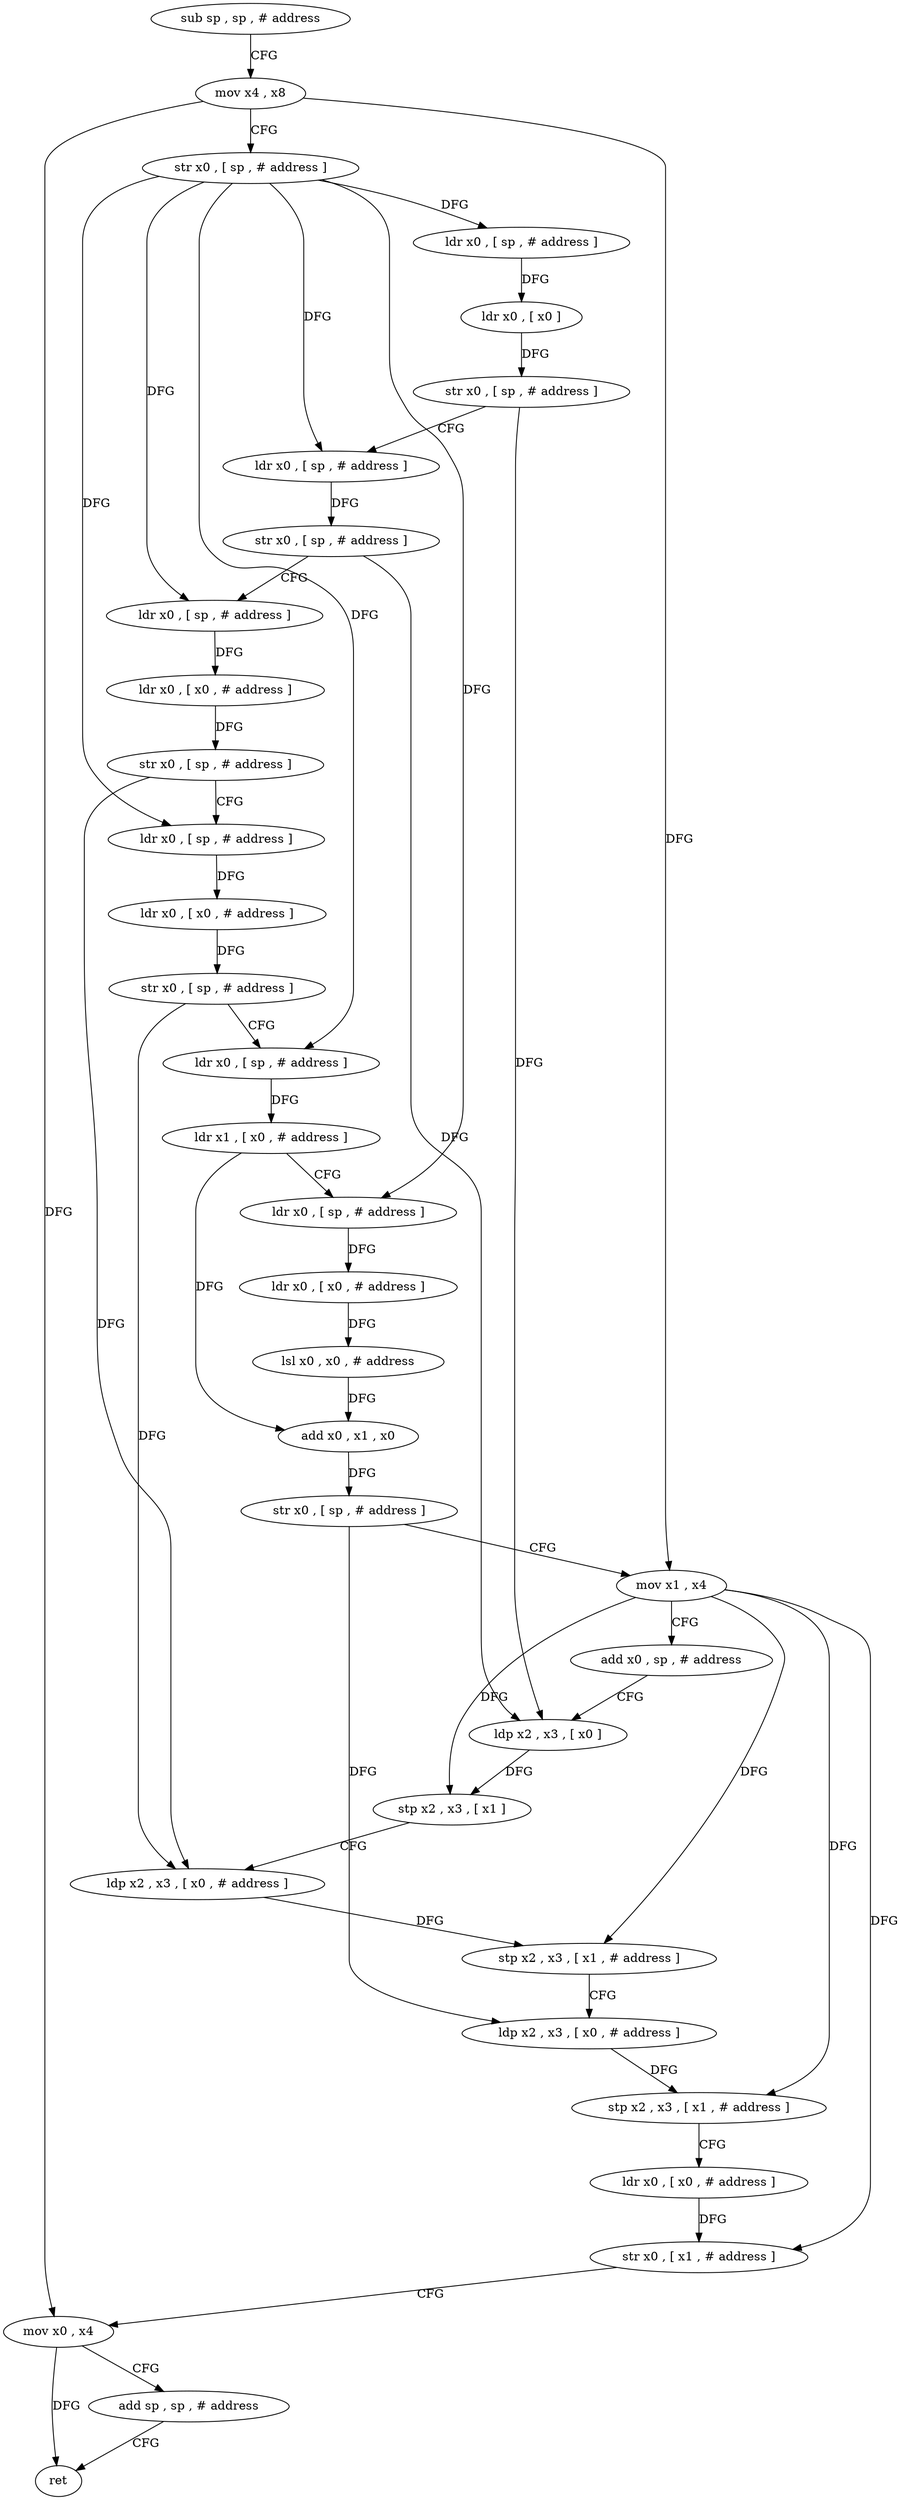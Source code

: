 digraph "func" {
"191620" [label = "sub sp , sp , # address" ]
"191624" [label = "mov x4 , x8" ]
"191628" [label = "str x0 , [ sp , # address ]" ]
"191632" [label = "ldr x0 , [ sp , # address ]" ]
"191636" [label = "ldr x0 , [ x0 ]" ]
"191640" [label = "str x0 , [ sp , # address ]" ]
"191644" [label = "ldr x0 , [ sp , # address ]" ]
"191648" [label = "str x0 , [ sp , # address ]" ]
"191652" [label = "ldr x0 , [ sp , # address ]" ]
"191656" [label = "ldr x0 , [ x0 , # address ]" ]
"191660" [label = "str x0 , [ sp , # address ]" ]
"191664" [label = "ldr x0 , [ sp , # address ]" ]
"191668" [label = "ldr x0 , [ x0 , # address ]" ]
"191672" [label = "str x0 , [ sp , # address ]" ]
"191676" [label = "ldr x0 , [ sp , # address ]" ]
"191680" [label = "ldr x1 , [ x0 , # address ]" ]
"191684" [label = "ldr x0 , [ sp , # address ]" ]
"191688" [label = "ldr x0 , [ x0 , # address ]" ]
"191692" [label = "lsl x0 , x0 , # address" ]
"191696" [label = "add x0 , x1 , x0" ]
"191700" [label = "str x0 , [ sp , # address ]" ]
"191704" [label = "mov x1 , x4" ]
"191708" [label = "add x0 , sp , # address" ]
"191712" [label = "ldp x2 , x3 , [ x0 ]" ]
"191716" [label = "stp x2 , x3 , [ x1 ]" ]
"191720" [label = "ldp x2 , x3 , [ x0 , # address ]" ]
"191724" [label = "stp x2 , x3 , [ x1 , # address ]" ]
"191728" [label = "ldp x2 , x3 , [ x0 , # address ]" ]
"191732" [label = "stp x2 , x3 , [ x1 , # address ]" ]
"191736" [label = "ldr x0 , [ x0 , # address ]" ]
"191740" [label = "str x0 , [ x1 , # address ]" ]
"191744" [label = "mov x0 , x4" ]
"191748" [label = "add sp , sp , # address" ]
"191752" [label = "ret" ]
"191620" -> "191624" [ label = "CFG" ]
"191624" -> "191628" [ label = "CFG" ]
"191624" -> "191704" [ label = "DFG" ]
"191624" -> "191744" [ label = "DFG" ]
"191628" -> "191632" [ label = "DFG" ]
"191628" -> "191644" [ label = "DFG" ]
"191628" -> "191652" [ label = "DFG" ]
"191628" -> "191664" [ label = "DFG" ]
"191628" -> "191676" [ label = "DFG" ]
"191628" -> "191684" [ label = "DFG" ]
"191632" -> "191636" [ label = "DFG" ]
"191636" -> "191640" [ label = "DFG" ]
"191640" -> "191644" [ label = "CFG" ]
"191640" -> "191712" [ label = "DFG" ]
"191644" -> "191648" [ label = "DFG" ]
"191648" -> "191652" [ label = "CFG" ]
"191648" -> "191712" [ label = "DFG" ]
"191652" -> "191656" [ label = "DFG" ]
"191656" -> "191660" [ label = "DFG" ]
"191660" -> "191664" [ label = "CFG" ]
"191660" -> "191720" [ label = "DFG" ]
"191664" -> "191668" [ label = "DFG" ]
"191668" -> "191672" [ label = "DFG" ]
"191672" -> "191676" [ label = "CFG" ]
"191672" -> "191720" [ label = "DFG" ]
"191676" -> "191680" [ label = "DFG" ]
"191680" -> "191684" [ label = "CFG" ]
"191680" -> "191696" [ label = "DFG" ]
"191684" -> "191688" [ label = "DFG" ]
"191688" -> "191692" [ label = "DFG" ]
"191692" -> "191696" [ label = "DFG" ]
"191696" -> "191700" [ label = "DFG" ]
"191700" -> "191704" [ label = "CFG" ]
"191700" -> "191728" [ label = "DFG" ]
"191704" -> "191708" [ label = "CFG" ]
"191704" -> "191716" [ label = "DFG" ]
"191704" -> "191724" [ label = "DFG" ]
"191704" -> "191732" [ label = "DFG" ]
"191704" -> "191740" [ label = "DFG" ]
"191708" -> "191712" [ label = "CFG" ]
"191712" -> "191716" [ label = "DFG" ]
"191716" -> "191720" [ label = "CFG" ]
"191720" -> "191724" [ label = "DFG" ]
"191724" -> "191728" [ label = "CFG" ]
"191728" -> "191732" [ label = "DFG" ]
"191732" -> "191736" [ label = "CFG" ]
"191736" -> "191740" [ label = "DFG" ]
"191740" -> "191744" [ label = "CFG" ]
"191744" -> "191748" [ label = "CFG" ]
"191744" -> "191752" [ label = "DFG" ]
"191748" -> "191752" [ label = "CFG" ]
}
